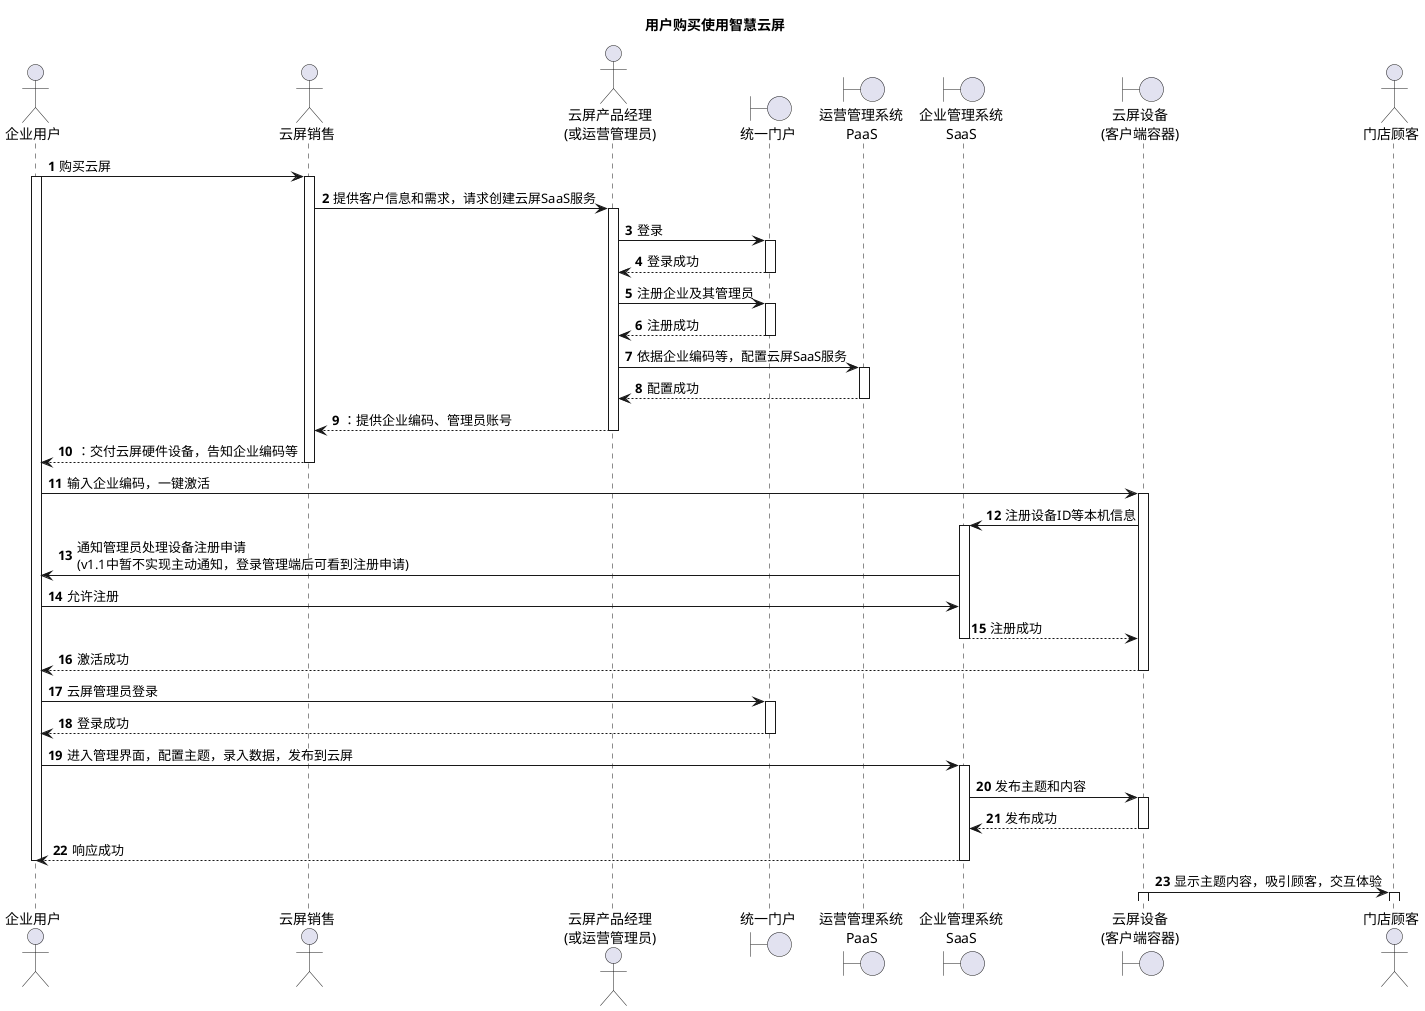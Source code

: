 @startuml

title 用户购买使用智慧云屏
autonumber

actor 企业用户 as screenUser
actor 云屏销售 as seller
actor "云屏产品经理\n(或运营管理员)" as screenPm

boundary 统一门户 as loginWeb
boundary "运营管理系统\nPaaS" as screenWeb
boundary "企业管理系统\nSaaS" as enterpriseWeb


boundary "云屏设备\n(客户端容器)" as screenDevice
actor 门店顾客 as customers

screenUser -> seller: 购买云屏
activate screenUser
activate seller

seller -> screenPm: 提供客户信息和需求，请求创建云屏SaaS服务
activate screenPm
screenPm -> loginWeb: 登录
activate loginWeb
return 登录成功

screenPm -> loginWeb: 注册企业及其管理员
activate loginWeb
return 注册成功

screenPm -> screenWeb:依据企业编码等，配置云屏SaaS服务
activate screenWeb
return 配置成功
return：提供企业编码、管理员账号
return：交付云屏硬件设备，告知企业编码等

screenUser -> screenDevice: 输入企业编码，一键激活
activate screenDevice

screenDevice -> enterpriseWeb: 注册设备ID等本机信息
activate enterpriseWeb
enterpriseWeb -> screenUser: 通知管理员处理设备注册申请\n(v1.1中暂不实现主动通知，登录管理端后可看到注册申请)
screenUser -> enterpriseWeb: 允许注册
return 注册成功
return 激活成功

screenUser -> loginWeb: 云屏管理员登录
activate loginWeb
return 登录成功

screenUser -> enterpriseWeb: 进入管理界面，配置主题，录入数据，发布到云屏
activate enterpriseWeb

enterpriseWeb -> screenDevice: 发布主题和内容
activate screenDevice
return 发布成功
return 响应成功
deactivate screenUser

screenDevice -> customers: 显示主题内容，吸引顾客，交互体验
activate screenDevice
activate customers

@enduml